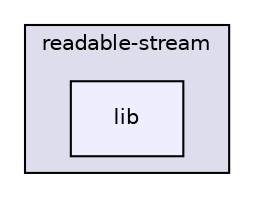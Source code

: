 digraph "gulp-src/node_modules/gulp-uglify/node_modules/through2/node_modules/readable-stream/lib" {
  compound=true
  node [ fontsize="10", fontname="Helvetica"];
  edge [ labelfontsize="10", labelfontname="Helvetica"];
  subgraph clusterdir_59c0f5b7c0631fc1589965dc98c50488 {
    graph [ bgcolor="#ddddee", pencolor="black", label="readable-stream" fontname="Helvetica", fontsize="10", URL="dir_59c0f5b7c0631fc1589965dc98c50488.html"]
  dir_03f6866c02fb6482c0c96efe1f0c97fb [shape=box, label="lib", style="filled", fillcolor="#eeeeff", pencolor="black", URL="dir_03f6866c02fb6482c0c96efe1f0c97fb.html"];
  }
}
